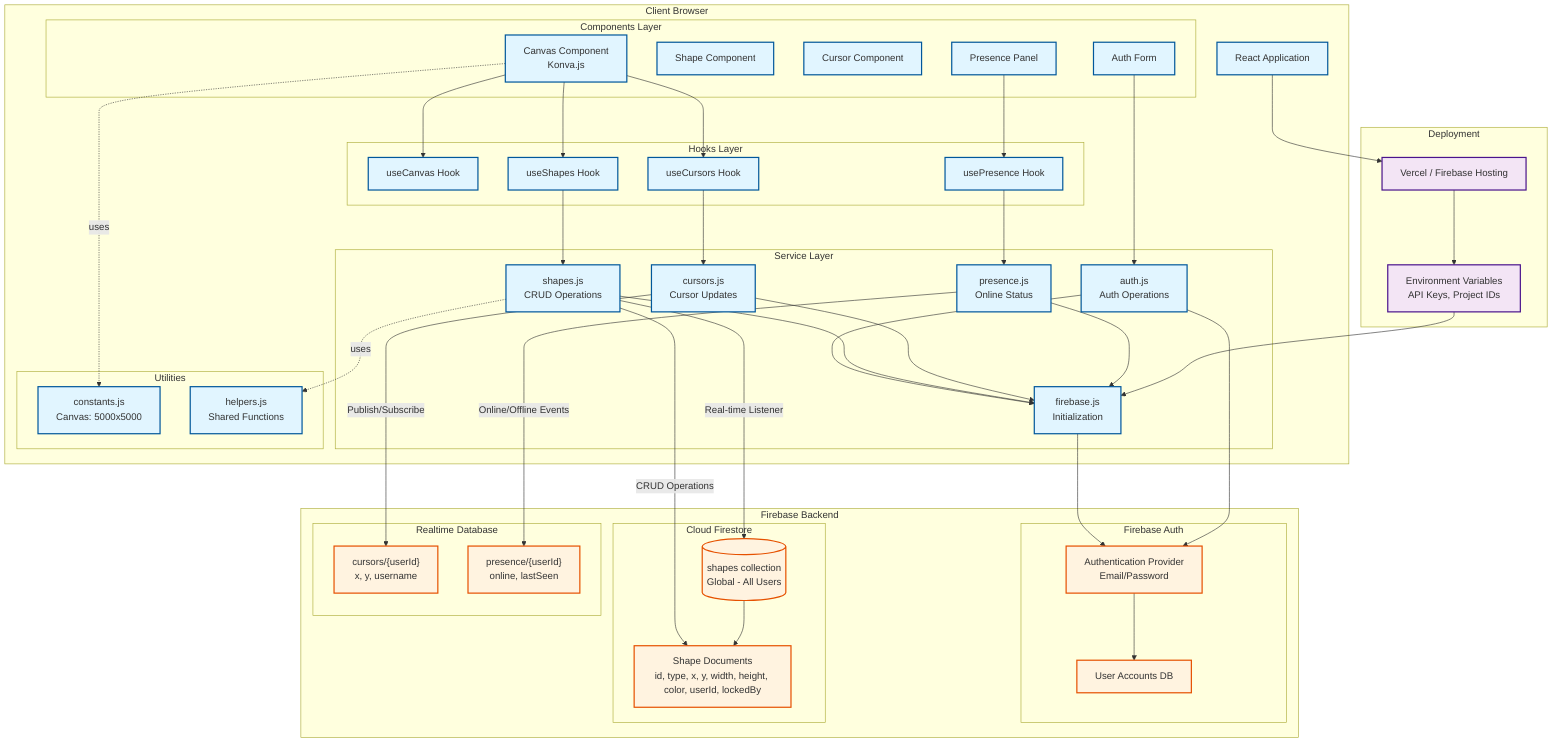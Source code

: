 graph TB
    subgraph "Client Browser"
        UI[React Application]
        
        subgraph "Components Layer"
            Canvas[Canvas Component<br/>Konva.js]
            Shape[Shape Component]
            Cursor[Cursor Component]
            Presence[Presence Panel]
            Auth[Auth Form]
        end
        
        subgraph "Hooks Layer"
            useCanvas[useCanvas Hook]
            useShapes[useShapes Hook]
            useCursors[useCursors Hook]
            usePresence[usePresence Hook]
        end
        
        subgraph "Service Layer"
            FirebaseInit[firebase.js<br/>Initialization]
            AuthService[auth.js<br/>Auth Operations]
            ShapeService[shapes.js<br/>CRUD Operations]
            CursorService[cursors.js<br/>Cursor Updates]
            PresenceService[presence.js<br/>Online Status]
        end
        
        subgraph "Utilities"
            Constants[constants.js<br/>Canvas: 5000x5000]
            Helpers[helpers.js<br/>Shared Functions]
        end
    end
    
    subgraph "Firebase Backend"
        subgraph "Firebase Auth"
            AuthProvider[Authentication Provider<br/>Email/Password]
            UserAccounts[User Accounts DB]
        end
        
        subgraph "Cloud Firestore"
            ShapesCollection[(shapes collection<br/>Global - All Users)]
            ShapeDoc[Shape Documents<br/>id, type, x, y, width, height, color, userId, lockedBy]
        end
        
        subgraph "Realtime Database"
            CursorsPath["cursors/{userId}<br/>x, y, username"]
            PresencePath["presence/{userId}<br/>online, lastSeen"]
        end
    end
    
    subgraph "Deployment"
        Hosting[Vercel / Firebase Hosting]
        EnvVars[Environment Variables<br/>API Keys, Project IDs]
    end
    
    %% Component to Hook connections
    Canvas --> useCanvas
    Canvas --> useShapes
    Canvas --> useCursors
    Presence --> usePresence
    Auth --> AuthService
    
    %% Hook to Service connections
    useShapes --> ShapeService
    useCursors --> CursorService
    usePresence --> PresenceService
    
    %% Service to Firebase connections
    AuthService --> FirebaseInit
    ShapeService --> FirebaseInit
    CursorService --> FirebaseInit
    PresenceService --> FirebaseInit
    
    FirebaseInit --> AuthProvider
    AuthService --> AuthProvider
    AuthProvider --> UserAccounts
    
    ShapeService -->|Real-time Listener| ShapesCollection
    ShapeService -->|CRUD Operations| ShapeDoc
    ShapesCollection --> ShapeDoc
    
    CursorService -->|Publish/Subscribe| CursorsPath
    PresenceService -->|Online/Offline Events| PresencePath
    
    %% Deployment connections
    UI --> Hosting
    Hosting --> EnvVars
    EnvVars --> FirebaseInit
    
    %% Utility connections
    Canvas -.uses.-> Constants
    ShapeService -.uses.-> Helpers
    
    %% Styling
    classDef clientClass fill:#e1f5ff,stroke:#01579b,stroke-width:2px
    classDef firebaseClass fill:#fff3e0,stroke:#e65100,stroke-width:2px
    classDef deployClass fill:#f3e5f5,stroke:#4a148c,stroke-width:2px
    
    class UI,Canvas,Shape,Cursor,Presence,Auth,useCanvas,useShapes,useCursors,usePresence,FirebaseInit,AuthService,ShapeService,CursorService,PresenceService,Constants,Helpers clientClass
    class AuthProvider,UserAccounts,ShapesCollection,ShapeDoc,CursorsPath,PresencePath firebaseClass
    class Hosting,EnvVars deployClass